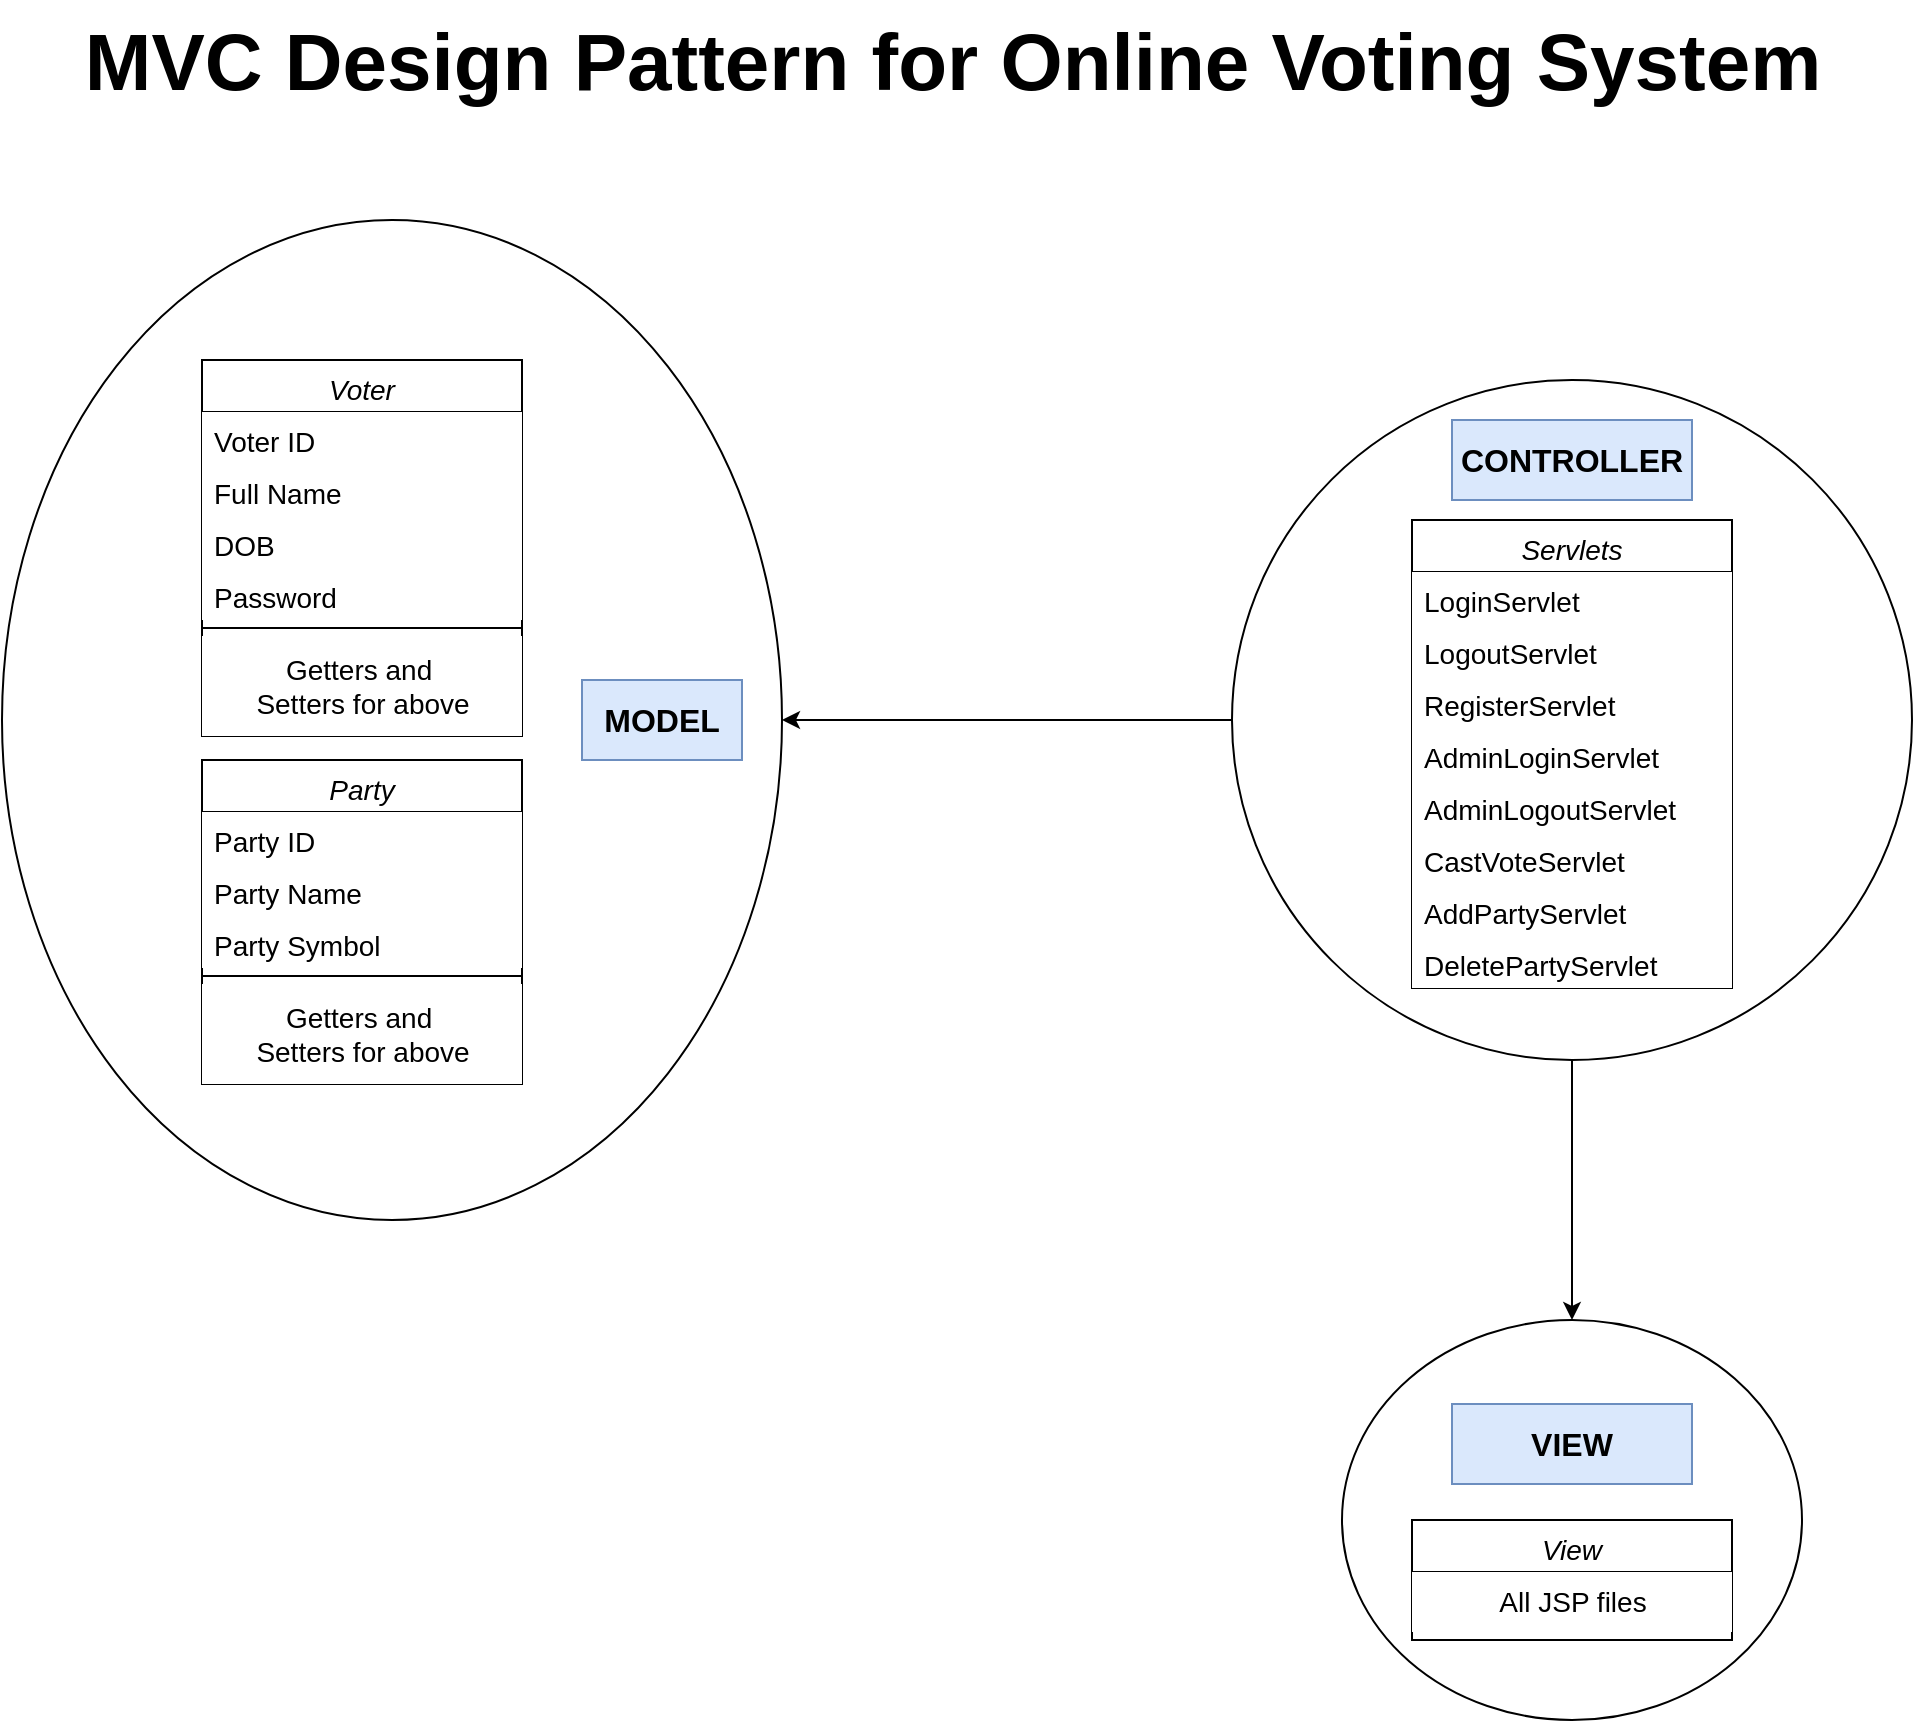 <mxfile version="24.9.2">
  <diagram id="C5RBs43oDa-KdzZeNtuy" name="Page-1">
    <mxGraphModel dx="1500" dy="1976" grid="1" gridSize="10" guides="1" tooltips="1" connect="1" arrows="1" fold="1" page="1" pageScale="1" pageWidth="827" pageHeight="1169" math="0" shadow="0">
      <root>
        <mxCell id="WIyWlLk6GJQsqaUBKTNV-0" />
        <mxCell id="WIyWlLk6GJQsqaUBKTNV-1" parent="WIyWlLk6GJQsqaUBKTNV-0" />
        <mxCell id="2JBOLrLgmcJaApJJ8Ef--42" value="" style="ellipse;whiteSpace=wrap;html=1;" vertex="1" parent="WIyWlLk6GJQsqaUBKTNV-1">
          <mxGeometry x="680" y="600" width="230" height="200" as="geometry" />
        </mxCell>
        <mxCell id="2JBOLrLgmcJaApJJ8Ef--44" value="" style="edgeStyle=orthogonalEdgeStyle;rounded=0;orthogonalLoop=1;jettySize=auto;html=1;" edge="1" parent="WIyWlLk6GJQsqaUBKTNV-1" source="2JBOLrLgmcJaApJJ8Ef--40" target="2JBOLrLgmcJaApJJ8Ef--38">
          <mxGeometry relative="1" as="geometry" />
        </mxCell>
        <mxCell id="2JBOLrLgmcJaApJJ8Ef--46" value="" style="edgeStyle=orthogonalEdgeStyle;rounded=0;orthogonalLoop=1;jettySize=auto;html=1;entryX=0.5;entryY=0;entryDx=0;entryDy=0;" edge="1" parent="WIyWlLk6GJQsqaUBKTNV-1" source="2JBOLrLgmcJaApJJ8Ef--40" target="2JBOLrLgmcJaApJJ8Ef--42">
          <mxGeometry relative="1" as="geometry">
            <mxPoint x="795" y="550" as="targetPoint" />
          </mxGeometry>
        </mxCell>
        <mxCell id="2JBOLrLgmcJaApJJ8Ef--40" value="" style="ellipse;whiteSpace=wrap;html=1;" vertex="1" parent="WIyWlLk6GJQsqaUBKTNV-1">
          <mxGeometry x="625" y="130" width="340" height="340" as="geometry" />
        </mxCell>
        <mxCell id="2JBOLrLgmcJaApJJ8Ef--38" value="" style="ellipse;whiteSpace=wrap;html=1;fillColor=default;" vertex="1" parent="WIyWlLk6GJQsqaUBKTNV-1">
          <mxGeometry x="10" y="50" width="390" height="500" as="geometry" />
        </mxCell>
        <mxCell id="zkfFHV4jXpPFQw0GAbJ--0" value="Voter" style="swimlane;fontStyle=2;align=center;verticalAlign=top;childLayout=stackLayout;horizontal=1;startSize=26;horizontalStack=0;resizeParent=1;resizeLast=0;collapsible=1;marginBottom=0;rounded=0;shadow=0;strokeWidth=1;fillColor=default;fontSize=14;" parent="WIyWlLk6GJQsqaUBKTNV-1" vertex="1">
          <mxGeometry x="110" y="120" width="160" height="188" as="geometry">
            <mxRectangle x="230" y="140" width="160" height="26" as="alternateBounds" />
          </mxGeometry>
        </mxCell>
        <mxCell id="zkfFHV4jXpPFQw0GAbJ--1" value="Voter ID" style="text;align=left;verticalAlign=top;spacingLeft=4;spacingRight=4;overflow=hidden;rotatable=0;points=[[0,0.5],[1,0.5]];portConstraint=eastwest;fillColor=default;fontSize=14;" parent="zkfFHV4jXpPFQw0GAbJ--0" vertex="1">
          <mxGeometry y="26" width="160" height="26" as="geometry" />
        </mxCell>
        <mxCell id="zkfFHV4jXpPFQw0GAbJ--2" value="Full Name" style="text;align=left;verticalAlign=top;spacingLeft=4;spacingRight=4;overflow=hidden;rotatable=0;points=[[0,0.5],[1,0.5]];portConstraint=eastwest;rounded=0;shadow=0;html=0;fillColor=default;fontSize=14;" parent="zkfFHV4jXpPFQw0GAbJ--0" vertex="1">
          <mxGeometry y="52" width="160" height="26" as="geometry" />
        </mxCell>
        <mxCell id="zkfFHV4jXpPFQw0GAbJ--3" value="DOB" style="text;align=left;verticalAlign=top;spacingLeft=4;spacingRight=4;overflow=hidden;rotatable=0;points=[[0,0.5],[1,0.5]];portConstraint=eastwest;rounded=0;shadow=0;html=0;fillColor=default;fontSize=14;" parent="zkfFHV4jXpPFQw0GAbJ--0" vertex="1">
          <mxGeometry y="78" width="160" height="26" as="geometry" />
        </mxCell>
        <mxCell id="zkfFHV4jXpPFQw0GAbJ--5" value="Password" style="text;align=left;verticalAlign=top;spacingLeft=4;spacingRight=4;overflow=hidden;rotatable=0;points=[[0,0.5],[1,0.5]];portConstraint=eastwest;fillColor=default;fontSize=14;" parent="zkfFHV4jXpPFQw0GAbJ--0" vertex="1">
          <mxGeometry y="104" width="160" height="26" as="geometry" />
        </mxCell>
        <mxCell id="zkfFHV4jXpPFQw0GAbJ--4" value="" style="line;html=1;strokeWidth=1;align=left;verticalAlign=middle;spacingTop=-1;spacingLeft=3;spacingRight=3;rotatable=0;labelPosition=right;points=[];portConstraint=eastwest;fontSize=14;" parent="zkfFHV4jXpPFQw0GAbJ--0" vertex="1">
          <mxGeometry y="130" width="160" height="8" as="geometry" />
        </mxCell>
        <mxCell id="2JBOLrLgmcJaApJJ8Ef--1" value="Getters and&amp;nbsp;&lt;div&gt;Setters for above&lt;/div&gt;" style="text;html=1;align=center;verticalAlign=middle;resizable=0;points=[];autosize=1;fillColor=default;fontSize=14;" vertex="1" parent="zkfFHV4jXpPFQw0GAbJ--0">
          <mxGeometry y="138" width="160" height="50" as="geometry" />
        </mxCell>
        <mxCell id="2JBOLrLgmcJaApJJ8Ef--9" value="Party" style="swimlane;fontStyle=2;align=center;verticalAlign=top;childLayout=stackLayout;horizontal=1;startSize=26;horizontalStack=0;resizeParent=1;resizeLast=0;collapsible=1;marginBottom=0;rounded=0;shadow=0;strokeWidth=1;fontSize=14;" vertex="1" parent="WIyWlLk6GJQsqaUBKTNV-1">
          <mxGeometry x="110" y="320" width="160" height="162" as="geometry">
            <mxRectangle x="230" y="140" width="160" height="26" as="alternateBounds" />
          </mxGeometry>
        </mxCell>
        <mxCell id="2JBOLrLgmcJaApJJ8Ef--10" value="Party ID" style="text;align=left;verticalAlign=top;spacingLeft=4;spacingRight=4;overflow=hidden;rotatable=0;points=[[0,0.5],[1,0.5]];portConstraint=eastwest;fillColor=default;fontSize=14;" vertex="1" parent="2JBOLrLgmcJaApJJ8Ef--9">
          <mxGeometry y="26" width="160" height="26" as="geometry" />
        </mxCell>
        <mxCell id="2JBOLrLgmcJaApJJ8Ef--11" value="Party Name" style="text;align=left;verticalAlign=top;spacingLeft=4;spacingRight=4;overflow=hidden;rotatable=0;points=[[0,0.5],[1,0.5]];portConstraint=eastwest;rounded=0;shadow=0;html=0;fillColor=default;fontSize=14;" vertex="1" parent="2JBOLrLgmcJaApJJ8Ef--9">
          <mxGeometry y="52" width="160" height="26" as="geometry" />
        </mxCell>
        <mxCell id="2JBOLrLgmcJaApJJ8Ef--12" value="Party Symbol" style="text;align=left;verticalAlign=top;spacingLeft=4;spacingRight=4;overflow=hidden;rotatable=0;points=[[0,0.5],[1,0.5]];portConstraint=eastwest;rounded=0;shadow=0;html=0;fillColor=default;fontSize=14;" vertex="1" parent="2JBOLrLgmcJaApJJ8Ef--9">
          <mxGeometry y="78" width="160" height="26" as="geometry" />
        </mxCell>
        <mxCell id="2JBOLrLgmcJaApJJ8Ef--14" value="" style="line;html=1;strokeWidth=1;align=left;verticalAlign=middle;spacingTop=-1;spacingLeft=3;spacingRight=3;rotatable=0;labelPosition=right;points=[];portConstraint=eastwest;fontSize=14;" vertex="1" parent="2JBOLrLgmcJaApJJ8Ef--9">
          <mxGeometry y="104" width="160" height="8" as="geometry" />
        </mxCell>
        <mxCell id="2JBOLrLgmcJaApJJ8Ef--15" value="Getters and&amp;nbsp;&lt;div&gt;Setters for above&lt;/div&gt;" style="text;html=1;align=center;verticalAlign=middle;resizable=0;points=[];autosize=1;fillColor=default;fontSize=14;" vertex="1" parent="2JBOLrLgmcJaApJJ8Ef--9">
          <mxGeometry y="112" width="160" height="50" as="geometry" />
        </mxCell>
        <mxCell id="2JBOLrLgmcJaApJJ8Ef--16" value="Servlets" style="swimlane;fontStyle=2;align=center;verticalAlign=top;childLayout=stackLayout;horizontal=1;startSize=26;horizontalStack=0;resizeParent=1;resizeLast=0;collapsible=1;marginBottom=0;rounded=0;shadow=0;strokeWidth=1;fillColor=default;fontSize=14;" vertex="1" parent="WIyWlLk6GJQsqaUBKTNV-1">
          <mxGeometry x="715" y="200" width="160" height="234" as="geometry">
            <mxRectangle x="230" y="140" width="160" height="26" as="alternateBounds" />
          </mxGeometry>
        </mxCell>
        <mxCell id="2JBOLrLgmcJaApJJ8Ef--17" value="LoginServlet" style="text;align=left;verticalAlign=top;spacingLeft=4;spacingRight=4;overflow=hidden;rotatable=0;points=[[0,0.5],[1,0.5]];portConstraint=eastwest;fillColor=default;fontSize=14;" vertex="1" parent="2JBOLrLgmcJaApJJ8Ef--16">
          <mxGeometry y="26" width="160" height="26" as="geometry" />
        </mxCell>
        <mxCell id="2JBOLrLgmcJaApJJ8Ef--18" value="LogoutServlet" style="text;align=left;verticalAlign=top;spacingLeft=4;spacingRight=4;overflow=hidden;rotatable=0;points=[[0,0.5],[1,0.5]];portConstraint=eastwest;rounded=0;shadow=0;html=0;fillColor=default;fontSize=14;" vertex="1" parent="2JBOLrLgmcJaApJJ8Ef--16">
          <mxGeometry y="52" width="160" height="26" as="geometry" />
        </mxCell>
        <mxCell id="2JBOLrLgmcJaApJJ8Ef--19" value="RegisterServlet" style="text;align=left;verticalAlign=top;spacingLeft=4;spacingRight=4;overflow=hidden;rotatable=0;points=[[0,0.5],[1,0.5]];portConstraint=eastwest;rounded=0;shadow=0;html=0;fillColor=default;fontSize=14;" vertex="1" parent="2JBOLrLgmcJaApJJ8Ef--16">
          <mxGeometry y="78" width="160" height="26" as="geometry" />
        </mxCell>
        <mxCell id="2JBOLrLgmcJaApJJ8Ef--20" value="AdminLoginServlet" style="text;align=left;verticalAlign=top;spacingLeft=4;spacingRight=4;overflow=hidden;rotatable=0;points=[[0,0.5],[1,0.5]];portConstraint=eastwest;fillColor=default;fontSize=14;" vertex="1" parent="2JBOLrLgmcJaApJJ8Ef--16">
          <mxGeometry y="104" width="160" height="26" as="geometry" />
        </mxCell>
        <mxCell id="2JBOLrLgmcJaApJJ8Ef--23" value="AdminLogoutServlet" style="text;align=left;verticalAlign=top;spacingLeft=4;spacingRight=4;overflow=hidden;rotatable=0;points=[[0,0.5],[1,0.5]];portConstraint=eastwest;fillColor=default;fontSize=14;" vertex="1" parent="2JBOLrLgmcJaApJJ8Ef--16">
          <mxGeometry y="130" width="160" height="26" as="geometry" />
        </mxCell>
        <mxCell id="2JBOLrLgmcJaApJJ8Ef--25" value="CastVoteServlet" style="text;align=left;verticalAlign=top;spacingLeft=4;spacingRight=4;overflow=hidden;rotatable=0;points=[[0,0.5],[1,0.5]];portConstraint=eastwest;fillColor=default;fontSize=14;" vertex="1" parent="2JBOLrLgmcJaApJJ8Ef--16">
          <mxGeometry y="156" width="160" height="26" as="geometry" />
        </mxCell>
        <mxCell id="2JBOLrLgmcJaApJJ8Ef--26" value="AddPartyServlet" style="text;align=left;verticalAlign=top;spacingLeft=4;spacingRight=4;overflow=hidden;rotatable=0;points=[[0,0.5],[1,0.5]];portConstraint=eastwest;fillColor=default;fontSize=14;" vertex="1" parent="2JBOLrLgmcJaApJJ8Ef--16">
          <mxGeometry y="182" width="160" height="26" as="geometry" />
        </mxCell>
        <mxCell id="2JBOLrLgmcJaApJJ8Ef--27" value="DeletePartyServlet" style="text;align=left;verticalAlign=top;spacingLeft=4;spacingRight=4;overflow=hidden;rotatable=0;points=[[0,0.5],[1,0.5]];portConstraint=eastwest;fillColor=default;fontSize=14;" vertex="1" parent="2JBOLrLgmcJaApJJ8Ef--16">
          <mxGeometry y="208" width="160" height="26" as="geometry" />
        </mxCell>
        <mxCell id="2JBOLrLgmcJaApJJ8Ef--28" value="View" style="swimlane;fontStyle=2;align=center;verticalAlign=top;childLayout=stackLayout;horizontal=1;startSize=26;horizontalStack=0;resizeParent=1;resizeLast=0;collapsible=1;marginBottom=0;rounded=0;shadow=0;strokeWidth=1;fillColor=default;fontSize=14;" vertex="1" parent="WIyWlLk6GJQsqaUBKTNV-1">
          <mxGeometry x="715" y="700" width="160" height="60" as="geometry">
            <mxRectangle x="230" y="140" width="160" height="26" as="alternateBounds" />
          </mxGeometry>
        </mxCell>
        <mxCell id="2JBOLrLgmcJaApJJ8Ef--37" value="All JSP files" style="text;html=1;align=center;verticalAlign=middle;resizable=0;points=[];autosize=1;strokeColor=none;fillColor=default;fontSize=14;" vertex="1" parent="2JBOLrLgmcJaApJJ8Ef--28">
          <mxGeometry y="26" width="160" height="30" as="geometry" />
        </mxCell>
        <mxCell id="2JBOLrLgmcJaApJJ8Ef--39" value="&lt;font style=&quot;font-size: 16px;&quot;&gt;&lt;b&gt;MODEL&lt;/b&gt;&lt;/font&gt;" style="text;html=1;align=center;verticalAlign=middle;whiteSpace=wrap;rounded=0;fillColor=#dae8fc;strokeColor=#6c8ebf;" vertex="1" parent="WIyWlLk6GJQsqaUBKTNV-1">
          <mxGeometry x="300" y="280" width="80" height="40" as="geometry" />
        </mxCell>
        <mxCell id="2JBOLrLgmcJaApJJ8Ef--41" value="&lt;font style=&quot;font-size: 16px;&quot;&gt;&lt;b&gt;CONTROLLER&lt;/b&gt;&lt;/font&gt;" style="text;html=1;align=center;verticalAlign=middle;whiteSpace=wrap;rounded=0;fillColor=#dae8fc;strokeColor=#6c8ebf;" vertex="1" parent="WIyWlLk6GJQsqaUBKTNV-1">
          <mxGeometry x="735" y="150" width="120" height="40" as="geometry" />
        </mxCell>
        <mxCell id="2JBOLrLgmcJaApJJ8Ef--43" value="&lt;font style=&quot;font-size: 16px;&quot;&gt;&lt;b&gt;VIEW&lt;/b&gt;&lt;/font&gt;" style="text;html=1;align=center;verticalAlign=middle;whiteSpace=wrap;rounded=0;fillColor=#dae8fc;strokeColor=#6c8ebf;" vertex="1" parent="WIyWlLk6GJQsqaUBKTNV-1">
          <mxGeometry x="735" y="642" width="120" height="40" as="geometry" />
        </mxCell>
        <mxCell id="2JBOLrLgmcJaApJJ8Ef--47" value="&lt;font style=&quot;font-size: 40px;&quot;&gt;&lt;b&gt;MVC Design Pattern for Online Voting System&lt;/b&gt;&lt;/font&gt;" style="text;html=1;align=center;verticalAlign=middle;resizable=0;points=[];autosize=1;strokeColor=none;fillColor=none;" vertex="1" parent="WIyWlLk6GJQsqaUBKTNV-1">
          <mxGeometry x="40" y="-60" width="890" height="60" as="geometry" />
        </mxCell>
      </root>
    </mxGraphModel>
  </diagram>
</mxfile>
